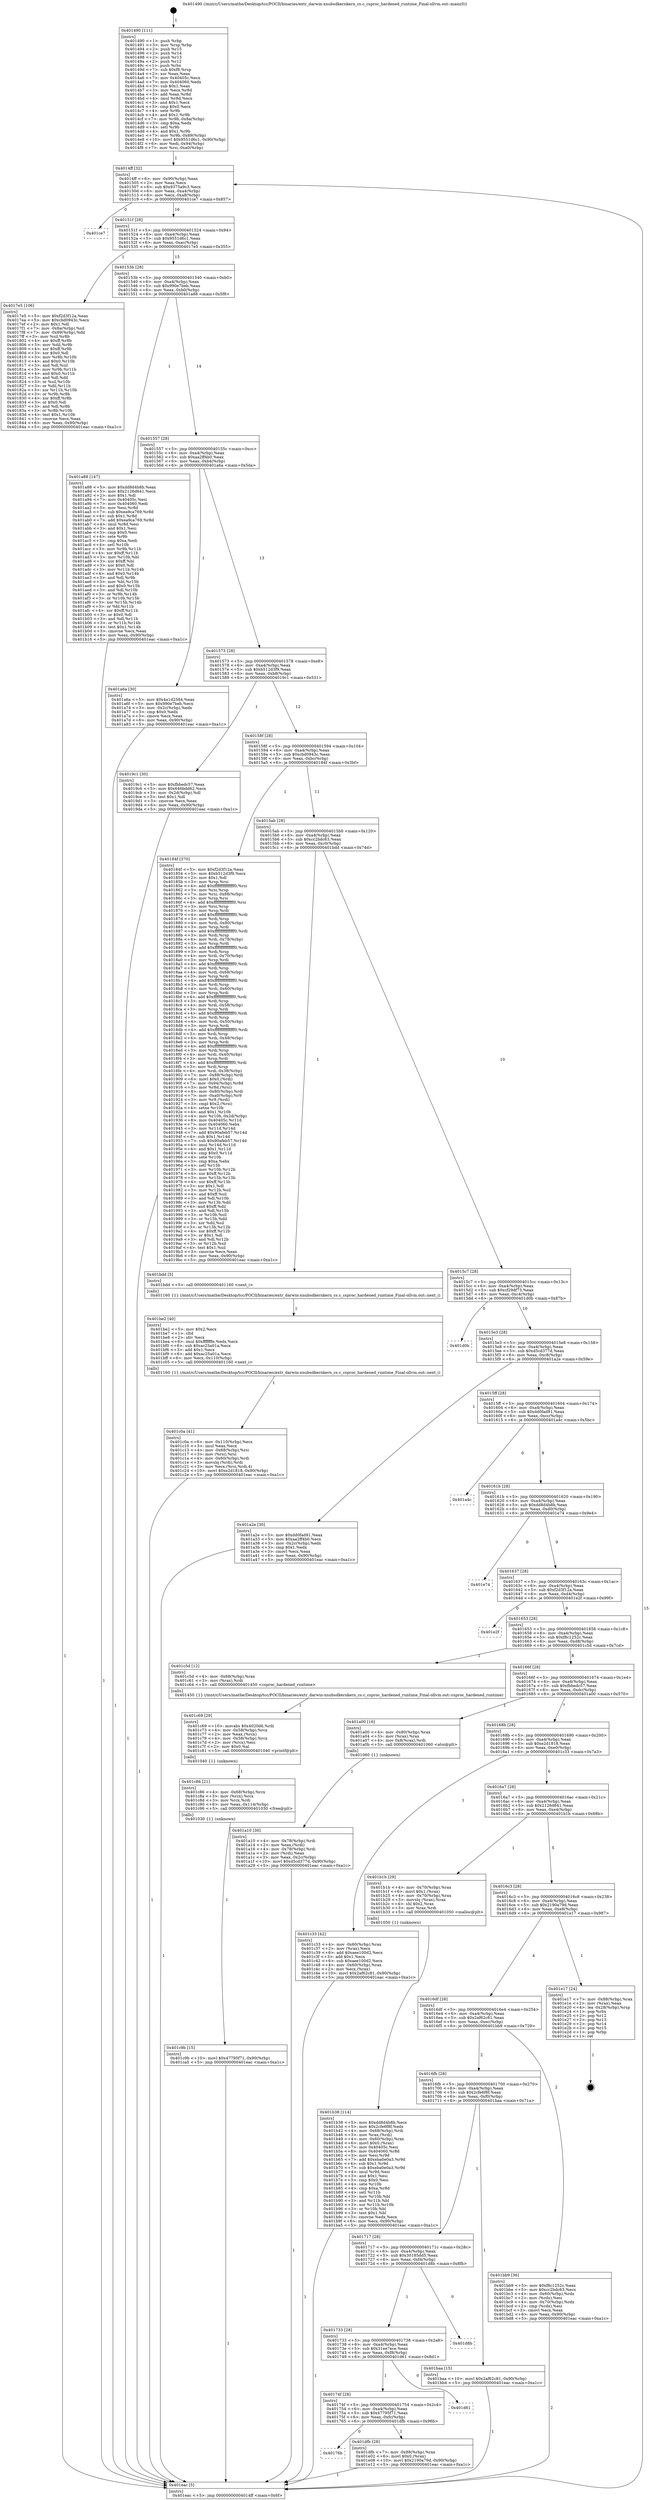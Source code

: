 digraph "0x401490" {
  label = "0x401490 (/mnt/c/Users/mathe/Desktop/tcc/POCII/binaries/extr_darwin-xnubsdkernkern_cs.c_csproc_hardened_runtime_Final-ollvm.out::main(0))"
  labelloc = "t"
  node[shape=record]

  Entry [label="",width=0.3,height=0.3,shape=circle,fillcolor=black,style=filled]
  "0x4014ff" [label="{
     0x4014ff [32]\l
     | [instrs]\l
     &nbsp;&nbsp;0x4014ff \<+6\>: mov -0x90(%rbp),%eax\l
     &nbsp;&nbsp;0x401505 \<+2\>: mov %eax,%ecx\l
     &nbsp;&nbsp;0x401507 \<+6\>: sub $0x9375a9c3,%ecx\l
     &nbsp;&nbsp;0x40150d \<+6\>: mov %eax,-0xa4(%rbp)\l
     &nbsp;&nbsp;0x401513 \<+6\>: mov %ecx,-0xa8(%rbp)\l
     &nbsp;&nbsp;0x401519 \<+6\>: je 0000000000401ce7 \<main+0x857\>\l
  }"]
  "0x401ce7" [label="{
     0x401ce7\l
  }", style=dashed]
  "0x40151f" [label="{
     0x40151f [28]\l
     | [instrs]\l
     &nbsp;&nbsp;0x40151f \<+5\>: jmp 0000000000401524 \<main+0x94\>\l
     &nbsp;&nbsp;0x401524 \<+6\>: mov -0xa4(%rbp),%eax\l
     &nbsp;&nbsp;0x40152a \<+5\>: sub $0x9551d6c1,%eax\l
     &nbsp;&nbsp;0x40152f \<+6\>: mov %eax,-0xac(%rbp)\l
     &nbsp;&nbsp;0x401535 \<+6\>: je 00000000004017e5 \<main+0x355\>\l
  }"]
  Exit [label="",width=0.3,height=0.3,shape=circle,fillcolor=black,style=filled,peripheries=2]
  "0x4017e5" [label="{
     0x4017e5 [106]\l
     | [instrs]\l
     &nbsp;&nbsp;0x4017e5 \<+5\>: mov $0xf2d3f12a,%eax\l
     &nbsp;&nbsp;0x4017ea \<+5\>: mov $0xcbd0943c,%ecx\l
     &nbsp;&nbsp;0x4017ef \<+2\>: mov $0x1,%dl\l
     &nbsp;&nbsp;0x4017f1 \<+7\>: mov -0x8a(%rbp),%sil\l
     &nbsp;&nbsp;0x4017f8 \<+7\>: mov -0x89(%rbp),%dil\l
     &nbsp;&nbsp;0x4017ff \<+3\>: mov %sil,%r8b\l
     &nbsp;&nbsp;0x401802 \<+4\>: xor $0xff,%r8b\l
     &nbsp;&nbsp;0x401806 \<+3\>: mov %dil,%r9b\l
     &nbsp;&nbsp;0x401809 \<+4\>: xor $0xff,%r9b\l
     &nbsp;&nbsp;0x40180d \<+3\>: xor $0x0,%dl\l
     &nbsp;&nbsp;0x401810 \<+3\>: mov %r8b,%r10b\l
     &nbsp;&nbsp;0x401813 \<+4\>: and $0x0,%r10b\l
     &nbsp;&nbsp;0x401817 \<+3\>: and %dl,%sil\l
     &nbsp;&nbsp;0x40181a \<+3\>: mov %r9b,%r11b\l
     &nbsp;&nbsp;0x40181d \<+4\>: and $0x0,%r11b\l
     &nbsp;&nbsp;0x401821 \<+3\>: and %dl,%dil\l
     &nbsp;&nbsp;0x401824 \<+3\>: or %sil,%r10b\l
     &nbsp;&nbsp;0x401827 \<+3\>: or %dil,%r11b\l
     &nbsp;&nbsp;0x40182a \<+3\>: xor %r11b,%r10b\l
     &nbsp;&nbsp;0x40182d \<+3\>: or %r9b,%r8b\l
     &nbsp;&nbsp;0x401830 \<+4\>: xor $0xff,%r8b\l
     &nbsp;&nbsp;0x401834 \<+3\>: or $0x0,%dl\l
     &nbsp;&nbsp;0x401837 \<+3\>: and %dl,%r8b\l
     &nbsp;&nbsp;0x40183a \<+3\>: or %r8b,%r10b\l
     &nbsp;&nbsp;0x40183d \<+4\>: test $0x1,%r10b\l
     &nbsp;&nbsp;0x401841 \<+3\>: cmovne %ecx,%eax\l
     &nbsp;&nbsp;0x401844 \<+6\>: mov %eax,-0x90(%rbp)\l
     &nbsp;&nbsp;0x40184a \<+5\>: jmp 0000000000401eac \<main+0xa1c\>\l
  }"]
  "0x40153b" [label="{
     0x40153b [28]\l
     | [instrs]\l
     &nbsp;&nbsp;0x40153b \<+5\>: jmp 0000000000401540 \<main+0xb0\>\l
     &nbsp;&nbsp;0x401540 \<+6\>: mov -0xa4(%rbp),%eax\l
     &nbsp;&nbsp;0x401546 \<+5\>: sub $0x990e7beb,%eax\l
     &nbsp;&nbsp;0x40154b \<+6\>: mov %eax,-0xb0(%rbp)\l
     &nbsp;&nbsp;0x401551 \<+6\>: je 0000000000401a88 \<main+0x5f8\>\l
  }"]
  "0x401eac" [label="{
     0x401eac [5]\l
     | [instrs]\l
     &nbsp;&nbsp;0x401eac \<+5\>: jmp 00000000004014ff \<main+0x6f\>\l
  }"]
  "0x401490" [label="{
     0x401490 [111]\l
     | [instrs]\l
     &nbsp;&nbsp;0x401490 \<+1\>: push %rbp\l
     &nbsp;&nbsp;0x401491 \<+3\>: mov %rsp,%rbp\l
     &nbsp;&nbsp;0x401494 \<+2\>: push %r15\l
     &nbsp;&nbsp;0x401496 \<+2\>: push %r14\l
     &nbsp;&nbsp;0x401498 \<+2\>: push %r13\l
     &nbsp;&nbsp;0x40149a \<+2\>: push %r12\l
     &nbsp;&nbsp;0x40149c \<+1\>: push %rbx\l
     &nbsp;&nbsp;0x40149d \<+7\>: sub $0xf8,%rsp\l
     &nbsp;&nbsp;0x4014a4 \<+2\>: xor %eax,%eax\l
     &nbsp;&nbsp;0x4014a6 \<+7\>: mov 0x40405c,%ecx\l
     &nbsp;&nbsp;0x4014ad \<+7\>: mov 0x404060,%edx\l
     &nbsp;&nbsp;0x4014b4 \<+3\>: sub $0x1,%eax\l
     &nbsp;&nbsp;0x4014b7 \<+3\>: mov %ecx,%r8d\l
     &nbsp;&nbsp;0x4014ba \<+3\>: add %eax,%r8d\l
     &nbsp;&nbsp;0x4014bd \<+4\>: imul %r8d,%ecx\l
     &nbsp;&nbsp;0x4014c1 \<+3\>: and $0x1,%ecx\l
     &nbsp;&nbsp;0x4014c4 \<+3\>: cmp $0x0,%ecx\l
     &nbsp;&nbsp;0x4014c7 \<+4\>: sete %r9b\l
     &nbsp;&nbsp;0x4014cb \<+4\>: and $0x1,%r9b\l
     &nbsp;&nbsp;0x4014cf \<+7\>: mov %r9b,-0x8a(%rbp)\l
     &nbsp;&nbsp;0x4014d6 \<+3\>: cmp $0xa,%edx\l
     &nbsp;&nbsp;0x4014d9 \<+4\>: setl %r9b\l
     &nbsp;&nbsp;0x4014dd \<+4\>: and $0x1,%r9b\l
     &nbsp;&nbsp;0x4014e1 \<+7\>: mov %r9b,-0x89(%rbp)\l
     &nbsp;&nbsp;0x4014e8 \<+10\>: movl $0x9551d6c1,-0x90(%rbp)\l
     &nbsp;&nbsp;0x4014f2 \<+6\>: mov %edi,-0x94(%rbp)\l
     &nbsp;&nbsp;0x4014f8 \<+7\>: mov %rsi,-0xa0(%rbp)\l
  }"]
  "0x40176b" [label="{
     0x40176b\l
  }", style=dashed]
  "0x401a88" [label="{
     0x401a88 [147]\l
     | [instrs]\l
     &nbsp;&nbsp;0x401a88 \<+5\>: mov $0xdd8d4b8b,%eax\l
     &nbsp;&nbsp;0x401a8d \<+5\>: mov $0x2126d641,%ecx\l
     &nbsp;&nbsp;0x401a92 \<+2\>: mov $0x1,%dl\l
     &nbsp;&nbsp;0x401a94 \<+7\>: mov 0x40405c,%esi\l
     &nbsp;&nbsp;0x401a9b \<+7\>: mov 0x404060,%edi\l
     &nbsp;&nbsp;0x401aa2 \<+3\>: mov %esi,%r8d\l
     &nbsp;&nbsp;0x401aa5 \<+7\>: sub $0xea9ca769,%r8d\l
     &nbsp;&nbsp;0x401aac \<+4\>: sub $0x1,%r8d\l
     &nbsp;&nbsp;0x401ab0 \<+7\>: add $0xea9ca769,%r8d\l
     &nbsp;&nbsp;0x401ab7 \<+4\>: imul %r8d,%esi\l
     &nbsp;&nbsp;0x401abb \<+3\>: and $0x1,%esi\l
     &nbsp;&nbsp;0x401abe \<+3\>: cmp $0x0,%esi\l
     &nbsp;&nbsp;0x401ac1 \<+4\>: sete %r9b\l
     &nbsp;&nbsp;0x401ac5 \<+3\>: cmp $0xa,%edi\l
     &nbsp;&nbsp;0x401ac8 \<+4\>: setl %r10b\l
     &nbsp;&nbsp;0x401acc \<+3\>: mov %r9b,%r11b\l
     &nbsp;&nbsp;0x401acf \<+4\>: xor $0xff,%r11b\l
     &nbsp;&nbsp;0x401ad3 \<+3\>: mov %r10b,%bl\l
     &nbsp;&nbsp;0x401ad6 \<+3\>: xor $0xff,%bl\l
     &nbsp;&nbsp;0x401ad9 \<+3\>: xor $0x0,%dl\l
     &nbsp;&nbsp;0x401adc \<+3\>: mov %r11b,%r14b\l
     &nbsp;&nbsp;0x401adf \<+4\>: and $0x0,%r14b\l
     &nbsp;&nbsp;0x401ae3 \<+3\>: and %dl,%r9b\l
     &nbsp;&nbsp;0x401ae6 \<+3\>: mov %bl,%r15b\l
     &nbsp;&nbsp;0x401ae9 \<+4\>: and $0x0,%r15b\l
     &nbsp;&nbsp;0x401aed \<+3\>: and %dl,%r10b\l
     &nbsp;&nbsp;0x401af0 \<+3\>: or %r9b,%r14b\l
     &nbsp;&nbsp;0x401af3 \<+3\>: or %r10b,%r15b\l
     &nbsp;&nbsp;0x401af6 \<+3\>: xor %r15b,%r14b\l
     &nbsp;&nbsp;0x401af9 \<+3\>: or %bl,%r11b\l
     &nbsp;&nbsp;0x401afc \<+4\>: xor $0xff,%r11b\l
     &nbsp;&nbsp;0x401b00 \<+3\>: or $0x0,%dl\l
     &nbsp;&nbsp;0x401b03 \<+3\>: and %dl,%r11b\l
     &nbsp;&nbsp;0x401b06 \<+3\>: or %r11b,%r14b\l
     &nbsp;&nbsp;0x401b09 \<+4\>: test $0x1,%r14b\l
     &nbsp;&nbsp;0x401b0d \<+3\>: cmovne %ecx,%eax\l
     &nbsp;&nbsp;0x401b10 \<+6\>: mov %eax,-0x90(%rbp)\l
     &nbsp;&nbsp;0x401b16 \<+5\>: jmp 0000000000401eac \<main+0xa1c\>\l
  }"]
  "0x401557" [label="{
     0x401557 [28]\l
     | [instrs]\l
     &nbsp;&nbsp;0x401557 \<+5\>: jmp 000000000040155c \<main+0xcc\>\l
     &nbsp;&nbsp;0x40155c \<+6\>: mov -0xa4(%rbp),%eax\l
     &nbsp;&nbsp;0x401562 \<+5\>: sub $0xaa2ff4b0,%eax\l
     &nbsp;&nbsp;0x401567 \<+6\>: mov %eax,-0xb4(%rbp)\l
     &nbsp;&nbsp;0x40156d \<+6\>: je 0000000000401a6a \<main+0x5da\>\l
  }"]
  "0x401dfb" [label="{
     0x401dfb [28]\l
     | [instrs]\l
     &nbsp;&nbsp;0x401dfb \<+7\>: mov -0x88(%rbp),%rax\l
     &nbsp;&nbsp;0x401e02 \<+6\>: movl $0x0,(%rax)\l
     &nbsp;&nbsp;0x401e08 \<+10\>: movl $0x2190a79d,-0x90(%rbp)\l
     &nbsp;&nbsp;0x401e12 \<+5\>: jmp 0000000000401eac \<main+0xa1c\>\l
  }"]
  "0x401a6a" [label="{
     0x401a6a [30]\l
     | [instrs]\l
     &nbsp;&nbsp;0x401a6a \<+5\>: mov $0x4a1d2584,%eax\l
     &nbsp;&nbsp;0x401a6f \<+5\>: mov $0x990e7beb,%ecx\l
     &nbsp;&nbsp;0x401a74 \<+3\>: mov -0x2c(%rbp),%edx\l
     &nbsp;&nbsp;0x401a77 \<+3\>: cmp $0x0,%edx\l
     &nbsp;&nbsp;0x401a7a \<+3\>: cmove %ecx,%eax\l
     &nbsp;&nbsp;0x401a7d \<+6\>: mov %eax,-0x90(%rbp)\l
     &nbsp;&nbsp;0x401a83 \<+5\>: jmp 0000000000401eac \<main+0xa1c\>\l
  }"]
  "0x401573" [label="{
     0x401573 [28]\l
     | [instrs]\l
     &nbsp;&nbsp;0x401573 \<+5\>: jmp 0000000000401578 \<main+0xe8\>\l
     &nbsp;&nbsp;0x401578 \<+6\>: mov -0xa4(%rbp),%eax\l
     &nbsp;&nbsp;0x40157e \<+5\>: sub $0xb512d3f9,%eax\l
     &nbsp;&nbsp;0x401583 \<+6\>: mov %eax,-0xb8(%rbp)\l
     &nbsp;&nbsp;0x401589 \<+6\>: je 00000000004019c1 \<main+0x531\>\l
  }"]
  "0x40174f" [label="{
     0x40174f [28]\l
     | [instrs]\l
     &nbsp;&nbsp;0x40174f \<+5\>: jmp 0000000000401754 \<main+0x2c4\>\l
     &nbsp;&nbsp;0x401754 \<+6\>: mov -0xa4(%rbp),%eax\l
     &nbsp;&nbsp;0x40175a \<+5\>: sub $0x47795f71,%eax\l
     &nbsp;&nbsp;0x40175f \<+6\>: mov %eax,-0xfc(%rbp)\l
     &nbsp;&nbsp;0x401765 \<+6\>: je 0000000000401dfb \<main+0x96b\>\l
  }"]
  "0x4019c1" [label="{
     0x4019c1 [30]\l
     | [instrs]\l
     &nbsp;&nbsp;0x4019c1 \<+5\>: mov $0xfbbedc57,%eax\l
     &nbsp;&nbsp;0x4019c6 \<+5\>: mov $0x646bdd62,%ecx\l
     &nbsp;&nbsp;0x4019cb \<+3\>: mov -0x2d(%rbp),%dl\l
     &nbsp;&nbsp;0x4019ce \<+3\>: test $0x1,%dl\l
     &nbsp;&nbsp;0x4019d1 \<+3\>: cmovne %ecx,%eax\l
     &nbsp;&nbsp;0x4019d4 \<+6\>: mov %eax,-0x90(%rbp)\l
     &nbsp;&nbsp;0x4019da \<+5\>: jmp 0000000000401eac \<main+0xa1c\>\l
  }"]
  "0x40158f" [label="{
     0x40158f [28]\l
     | [instrs]\l
     &nbsp;&nbsp;0x40158f \<+5\>: jmp 0000000000401594 \<main+0x104\>\l
     &nbsp;&nbsp;0x401594 \<+6\>: mov -0xa4(%rbp),%eax\l
     &nbsp;&nbsp;0x40159a \<+5\>: sub $0xcbd0943c,%eax\l
     &nbsp;&nbsp;0x40159f \<+6\>: mov %eax,-0xbc(%rbp)\l
     &nbsp;&nbsp;0x4015a5 \<+6\>: je 000000000040184f \<main+0x3bf\>\l
  }"]
  "0x401d61" [label="{
     0x401d61\l
  }", style=dashed]
  "0x40184f" [label="{
     0x40184f [370]\l
     | [instrs]\l
     &nbsp;&nbsp;0x40184f \<+5\>: mov $0xf2d3f12a,%eax\l
     &nbsp;&nbsp;0x401854 \<+5\>: mov $0xb512d3f9,%ecx\l
     &nbsp;&nbsp;0x401859 \<+2\>: mov $0x1,%dl\l
     &nbsp;&nbsp;0x40185b \<+3\>: mov %rsp,%rsi\l
     &nbsp;&nbsp;0x40185e \<+4\>: add $0xfffffffffffffff0,%rsi\l
     &nbsp;&nbsp;0x401862 \<+3\>: mov %rsi,%rsp\l
     &nbsp;&nbsp;0x401865 \<+7\>: mov %rsi,-0x88(%rbp)\l
     &nbsp;&nbsp;0x40186c \<+3\>: mov %rsp,%rsi\l
     &nbsp;&nbsp;0x40186f \<+4\>: add $0xfffffffffffffff0,%rsi\l
     &nbsp;&nbsp;0x401873 \<+3\>: mov %rsi,%rsp\l
     &nbsp;&nbsp;0x401876 \<+3\>: mov %rsp,%rdi\l
     &nbsp;&nbsp;0x401879 \<+4\>: add $0xfffffffffffffff0,%rdi\l
     &nbsp;&nbsp;0x40187d \<+3\>: mov %rdi,%rsp\l
     &nbsp;&nbsp;0x401880 \<+4\>: mov %rdi,-0x80(%rbp)\l
     &nbsp;&nbsp;0x401884 \<+3\>: mov %rsp,%rdi\l
     &nbsp;&nbsp;0x401887 \<+4\>: add $0xfffffffffffffff0,%rdi\l
     &nbsp;&nbsp;0x40188b \<+3\>: mov %rdi,%rsp\l
     &nbsp;&nbsp;0x40188e \<+4\>: mov %rdi,-0x78(%rbp)\l
     &nbsp;&nbsp;0x401892 \<+3\>: mov %rsp,%rdi\l
     &nbsp;&nbsp;0x401895 \<+4\>: add $0xfffffffffffffff0,%rdi\l
     &nbsp;&nbsp;0x401899 \<+3\>: mov %rdi,%rsp\l
     &nbsp;&nbsp;0x40189c \<+4\>: mov %rdi,-0x70(%rbp)\l
     &nbsp;&nbsp;0x4018a0 \<+3\>: mov %rsp,%rdi\l
     &nbsp;&nbsp;0x4018a3 \<+4\>: add $0xfffffffffffffff0,%rdi\l
     &nbsp;&nbsp;0x4018a7 \<+3\>: mov %rdi,%rsp\l
     &nbsp;&nbsp;0x4018aa \<+4\>: mov %rdi,-0x68(%rbp)\l
     &nbsp;&nbsp;0x4018ae \<+3\>: mov %rsp,%rdi\l
     &nbsp;&nbsp;0x4018b1 \<+4\>: add $0xfffffffffffffff0,%rdi\l
     &nbsp;&nbsp;0x4018b5 \<+3\>: mov %rdi,%rsp\l
     &nbsp;&nbsp;0x4018b8 \<+4\>: mov %rdi,-0x60(%rbp)\l
     &nbsp;&nbsp;0x4018bc \<+3\>: mov %rsp,%rdi\l
     &nbsp;&nbsp;0x4018bf \<+4\>: add $0xfffffffffffffff0,%rdi\l
     &nbsp;&nbsp;0x4018c3 \<+3\>: mov %rdi,%rsp\l
     &nbsp;&nbsp;0x4018c6 \<+4\>: mov %rdi,-0x58(%rbp)\l
     &nbsp;&nbsp;0x4018ca \<+3\>: mov %rsp,%rdi\l
     &nbsp;&nbsp;0x4018cd \<+4\>: add $0xfffffffffffffff0,%rdi\l
     &nbsp;&nbsp;0x4018d1 \<+3\>: mov %rdi,%rsp\l
     &nbsp;&nbsp;0x4018d4 \<+4\>: mov %rdi,-0x50(%rbp)\l
     &nbsp;&nbsp;0x4018d8 \<+3\>: mov %rsp,%rdi\l
     &nbsp;&nbsp;0x4018db \<+4\>: add $0xfffffffffffffff0,%rdi\l
     &nbsp;&nbsp;0x4018df \<+3\>: mov %rdi,%rsp\l
     &nbsp;&nbsp;0x4018e2 \<+4\>: mov %rdi,-0x48(%rbp)\l
     &nbsp;&nbsp;0x4018e6 \<+3\>: mov %rsp,%rdi\l
     &nbsp;&nbsp;0x4018e9 \<+4\>: add $0xfffffffffffffff0,%rdi\l
     &nbsp;&nbsp;0x4018ed \<+3\>: mov %rdi,%rsp\l
     &nbsp;&nbsp;0x4018f0 \<+4\>: mov %rdi,-0x40(%rbp)\l
     &nbsp;&nbsp;0x4018f4 \<+3\>: mov %rsp,%rdi\l
     &nbsp;&nbsp;0x4018f7 \<+4\>: add $0xfffffffffffffff0,%rdi\l
     &nbsp;&nbsp;0x4018fb \<+3\>: mov %rdi,%rsp\l
     &nbsp;&nbsp;0x4018fe \<+4\>: mov %rdi,-0x38(%rbp)\l
     &nbsp;&nbsp;0x401902 \<+7\>: mov -0x88(%rbp),%rdi\l
     &nbsp;&nbsp;0x401909 \<+6\>: movl $0x0,(%rdi)\l
     &nbsp;&nbsp;0x40190f \<+7\>: mov -0x94(%rbp),%r8d\l
     &nbsp;&nbsp;0x401916 \<+3\>: mov %r8d,(%rsi)\l
     &nbsp;&nbsp;0x401919 \<+4\>: mov -0x80(%rbp),%rdi\l
     &nbsp;&nbsp;0x40191d \<+7\>: mov -0xa0(%rbp),%r9\l
     &nbsp;&nbsp;0x401924 \<+3\>: mov %r9,(%rdi)\l
     &nbsp;&nbsp;0x401927 \<+3\>: cmpl $0x2,(%rsi)\l
     &nbsp;&nbsp;0x40192a \<+4\>: setne %r10b\l
     &nbsp;&nbsp;0x40192e \<+4\>: and $0x1,%r10b\l
     &nbsp;&nbsp;0x401932 \<+4\>: mov %r10b,-0x2d(%rbp)\l
     &nbsp;&nbsp;0x401936 \<+8\>: mov 0x40405c,%r11d\l
     &nbsp;&nbsp;0x40193e \<+7\>: mov 0x404060,%ebx\l
     &nbsp;&nbsp;0x401945 \<+3\>: mov %r11d,%r14d\l
     &nbsp;&nbsp;0x401948 \<+7\>: add $0x90afeb57,%r14d\l
     &nbsp;&nbsp;0x40194f \<+4\>: sub $0x1,%r14d\l
     &nbsp;&nbsp;0x401953 \<+7\>: sub $0x90afeb57,%r14d\l
     &nbsp;&nbsp;0x40195a \<+4\>: imul %r14d,%r11d\l
     &nbsp;&nbsp;0x40195e \<+4\>: and $0x1,%r11d\l
     &nbsp;&nbsp;0x401962 \<+4\>: cmp $0x0,%r11d\l
     &nbsp;&nbsp;0x401966 \<+4\>: sete %r10b\l
     &nbsp;&nbsp;0x40196a \<+3\>: cmp $0xa,%ebx\l
     &nbsp;&nbsp;0x40196d \<+4\>: setl %r15b\l
     &nbsp;&nbsp;0x401971 \<+3\>: mov %r10b,%r12b\l
     &nbsp;&nbsp;0x401974 \<+4\>: xor $0xff,%r12b\l
     &nbsp;&nbsp;0x401978 \<+3\>: mov %r15b,%r13b\l
     &nbsp;&nbsp;0x40197b \<+4\>: xor $0xff,%r13b\l
     &nbsp;&nbsp;0x40197f \<+3\>: xor $0x1,%dl\l
     &nbsp;&nbsp;0x401982 \<+3\>: mov %r12b,%sil\l
     &nbsp;&nbsp;0x401985 \<+4\>: and $0xff,%sil\l
     &nbsp;&nbsp;0x401989 \<+3\>: and %dl,%r10b\l
     &nbsp;&nbsp;0x40198c \<+3\>: mov %r13b,%dil\l
     &nbsp;&nbsp;0x40198f \<+4\>: and $0xff,%dil\l
     &nbsp;&nbsp;0x401993 \<+3\>: and %dl,%r15b\l
     &nbsp;&nbsp;0x401996 \<+3\>: or %r10b,%sil\l
     &nbsp;&nbsp;0x401999 \<+3\>: or %r15b,%dil\l
     &nbsp;&nbsp;0x40199c \<+3\>: xor %dil,%sil\l
     &nbsp;&nbsp;0x40199f \<+3\>: or %r13b,%r12b\l
     &nbsp;&nbsp;0x4019a2 \<+4\>: xor $0xff,%r12b\l
     &nbsp;&nbsp;0x4019a6 \<+3\>: or $0x1,%dl\l
     &nbsp;&nbsp;0x4019a9 \<+3\>: and %dl,%r12b\l
     &nbsp;&nbsp;0x4019ac \<+3\>: or %r12b,%sil\l
     &nbsp;&nbsp;0x4019af \<+4\>: test $0x1,%sil\l
     &nbsp;&nbsp;0x4019b3 \<+3\>: cmovne %ecx,%eax\l
     &nbsp;&nbsp;0x4019b6 \<+6\>: mov %eax,-0x90(%rbp)\l
     &nbsp;&nbsp;0x4019bc \<+5\>: jmp 0000000000401eac \<main+0xa1c\>\l
  }"]
  "0x4015ab" [label="{
     0x4015ab [28]\l
     | [instrs]\l
     &nbsp;&nbsp;0x4015ab \<+5\>: jmp 00000000004015b0 \<main+0x120\>\l
     &nbsp;&nbsp;0x4015b0 \<+6\>: mov -0xa4(%rbp),%eax\l
     &nbsp;&nbsp;0x4015b6 \<+5\>: sub $0xcc2bdc63,%eax\l
     &nbsp;&nbsp;0x4015bb \<+6\>: mov %eax,-0xc0(%rbp)\l
     &nbsp;&nbsp;0x4015c1 \<+6\>: je 0000000000401bdd \<main+0x74d\>\l
  }"]
  "0x401733" [label="{
     0x401733 [28]\l
     | [instrs]\l
     &nbsp;&nbsp;0x401733 \<+5\>: jmp 0000000000401738 \<main+0x2a8\>\l
     &nbsp;&nbsp;0x401738 \<+6\>: mov -0xa4(%rbp),%eax\l
     &nbsp;&nbsp;0x40173e \<+5\>: sub $0x31ee7ece,%eax\l
     &nbsp;&nbsp;0x401743 \<+6\>: mov %eax,-0xf8(%rbp)\l
     &nbsp;&nbsp;0x401749 \<+6\>: je 0000000000401d61 \<main+0x8d1\>\l
  }"]
  "0x401d8b" [label="{
     0x401d8b\l
  }", style=dashed]
  "0x401bdd" [label="{
     0x401bdd [5]\l
     | [instrs]\l
     &nbsp;&nbsp;0x401bdd \<+5\>: call 0000000000401160 \<next_i\>\l
     | [calls]\l
     &nbsp;&nbsp;0x401160 \{1\} (/mnt/c/Users/mathe/Desktop/tcc/POCII/binaries/extr_darwin-xnubsdkernkern_cs.c_csproc_hardened_runtime_Final-ollvm.out::next_i)\l
  }"]
  "0x4015c7" [label="{
     0x4015c7 [28]\l
     | [instrs]\l
     &nbsp;&nbsp;0x4015c7 \<+5\>: jmp 00000000004015cc \<main+0x13c\>\l
     &nbsp;&nbsp;0x4015cc \<+6\>: mov -0xa4(%rbp),%eax\l
     &nbsp;&nbsp;0x4015d2 \<+5\>: sub $0xcf29df73,%eax\l
     &nbsp;&nbsp;0x4015d7 \<+6\>: mov %eax,-0xc4(%rbp)\l
     &nbsp;&nbsp;0x4015dd \<+6\>: je 0000000000401d0b \<main+0x87b\>\l
  }"]
  "0x401c9b" [label="{
     0x401c9b [15]\l
     | [instrs]\l
     &nbsp;&nbsp;0x401c9b \<+10\>: movl $0x47795f71,-0x90(%rbp)\l
     &nbsp;&nbsp;0x401ca5 \<+5\>: jmp 0000000000401eac \<main+0xa1c\>\l
  }"]
  "0x401d0b" [label="{
     0x401d0b\l
  }", style=dashed]
  "0x4015e3" [label="{
     0x4015e3 [28]\l
     | [instrs]\l
     &nbsp;&nbsp;0x4015e3 \<+5\>: jmp 00000000004015e8 \<main+0x158\>\l
     &nbsp;&nbsp;0x4015e8 \<+6\>: mov -0xa4(%rbp),%eax\l
     &nbsp;&nbsp;0x4015ee \<+5\>: sub $0xd5cd377d,%eax\l
     &nbsp;&nbsp;0x4015f3 \<+6\>: mov %eax,-0xc8(%rbp)\l
     &nbsp;&nbsp;0x4015f9 \<+6\>: je 0000000000401a2e \<main+0x59e\>\l
  }"]
  "0x401c86" [label="{
     0x401c86 [21]\l
     | [instrs]\l
     &nbsp;&nbsp;0x401c86 \<+4\>: mov -0x68(%rbp),%rcx\l
     &nbsp;&nbsp;0x401c8a \<+3\>: mov (%rcx),%rcx\l
     &nbsp;&nbsp;0x401c8d \<+3\>: mov %rcx,%rdi\l
     &nbsp;&nbsp;0x401c90 \<+6\>: mov %eax,-0x114(%rbp)\l
     &nbsp;&nbsp;0x401c96 \<+5\>: call 0000000000401030 \<free@plt\>\l
     | [calls]\l
     &nbsp;&nbsp;0x401030 \{1\} (unknown)\l
  }"]
  "0x401a2e" [label="{
     0x401a2e [30]\l
     | [instrs]\l
     &nbsp;&nbsp;0x401a2e \<+5\>: mov $0xdd0fad91,%eax\l
     &nbsp;&nbsp;0x401a33 \<+5\>: mov $0xaa2ff4b0,%ecx\l
     &nbsp;&nbsp;0x401a38 \<+3\>: mov -0x2c(%rbp),%edx\l
     &nbsp;&nbsp;0x401a3b \<+3\>: cmp $0x1,%edx\l
     &nbsp;&nbsp;0x401a3e \<+3\>: cmovl %ecx,%eax\l
     &nbsp;&nbsp;0x401a41 \<+6\>: mov %eax,-0x90(%rbp)\l
     &nbsp;&nbsp;0x401a47 \<+5\>: jmp 0000000000401eac \<main+0xa1c\>\l
  }"]
  "0x4015ff" [label="{
     0x4015ff [28]\l
     | [instrs]\l
     &nbsp;&nbsp;0x4015ff \<+5\>: jmp 0000000000401604 \<main+0x174\>\l
     &nbsp;&nbsp;0x401604 \<+6\>: mov -0xa4(%rbp),%eax\l
     &nbsp;&nbsp;0x40160a \<+5\>: sub $0xdd0fad91,%eax\l
     &nbsp;&nbsp;0x40160f \<+6\>: mov %eax,-0xcc(%rbp)\l
     &nbsp;&nbsp;0x401615 \<+6\>: je 0000000000401a4c \<main+0x5bc\>\l
  }"]
  "0x401c69" [label="{
     0x401c69 [29]\l
     | [instrs]\l
     &nbsp;&nbsp;0x401c69 \<+10\>: movabs $0x4020d6,%rdi\l
     &nbsp;&nbsp;0x401c73 \<+4\>: mov -0x58(%rbp),%rcx\l
     &nbsp;&nbsp;0x401c77 \<+2\>: mov %eax,(%rcx)\l
     &nbsp;&nbsp;0x401c79 \<+4\>: mov -0x58(%rbp),%rcx\l
     &nbsp;&nbsp;0x401c7d \<+2\>: mov (%rcx),%esi\l
     &nbsp;&nbsp;0x401c7f \<+2\>: mov $0x0,%al\l
     &nbsp;&nbsp;0x401c81 \<+5\>: call 0000000000401040 \<printf@plt\>\l
     | [calls]\l
     &nbsp;&nbsp;0x401040 \{1\} (unknown)\l
  }"]
  "0x401a4c" [label="{
     0x401a4c\l
  }", style=dashed]
  "0x40161b" [label="{
     0x40161b [28]\l
     | [instrs]\l
     &nbsp;&nbsp;0x40161b \<+5\>: jmp 0000000000401620 \<main+0x190\>\l
     &nbsp;&nbsp;0x401620 \<+6\>: mov -0xa4(%rbp),%eax\l
     &nbsp;&nbsp;0x401626 \<+5\>: sub $0xdd8d4b8b,%eax\l
     &nbsp;&nbsp;0x40162b \<+6\>: mov %eax,-0xd0(%rbp)\l
     &nbsp;&nbsp;0x401631 \<+6\>: je 0000000000401e74 \<main+0x9e4\>\l
  }"]
  "0x401c0a" [label="{
     0x401c0a [41]\l
     | [instrs]\l
     &nbsp;&nbsp;0x401c0a \<+6\>: mov -0x110(%rbp),%ecx\l
     &nbsp;&nbsp;0x401c10 \<+3\>: imul %eax,%ecx\l
     &nbsp;&nbsp;0x401c13 \<+4\>: mov -0x68(%rbp),%rsi\l
     &nbsp;&nbsp;0x401c17 \<+3\>: mov (%rsi),%rsi\l
     &nbsp;&nbsp;0x401c1a \<+4\>: mov -0x60(%rbp),%rdi\l
     &nbsp;&nbsp;0x401c1e \<+3\>: movslq (%rdi),%rdi\l
     &nbsp;&nbsp;0x401c21 \<+3\>: mov %ecx,(%rsi,%rdi,4)\l
     &nbsp;&nbsp;0x401c24 \<+10\>: movl $0xe2d1818,-0x90(%rbp)\l
     &nbsp;&nbsp;0x401c2e \<+5\>: jmp 0000000000401eac \<main+0xa1c\>\l
  }"]
  "0x401e74" [label="{
     0x401e74\l
  }", style=dashed]
  "0x401637" [label="{
     0x401637 [28]\l
     | [instrs]\l
     &nbsp;&nbsp;0x401637 \<+5\>: jmp 000000000040163c \<main+0x1ac\>\l
     &nbsp;&nbsp;0x40163c \<+6\>: mov -0xa4(%rbp),%eax\l
     &nbsp;&nbsp;0x401642 \<+5\>: sub $0xf2d3f12a,%eax\l
     &nbsp;&nbsp;0x401647 \<+6\>: mov %eax,-0xd4(%rbp)\l
     &nbsp;&nbsp;0x40164d \<+6\>: je 0000000000401e2f \<main+0x99f\>\l
  }"]
  "0x401be2" [label="{
     0x401be2 [40]\l
     | [instrs]\l
     &nbsp;&nbsp;0x401be2 \<+5\>: mov $0x2,%ecx\l
     &nbsp;&nbsp;0x401be7 \<+1\>: cltd\l
     &nbsp;&nbsp;0x401be8 \<+2\>: idiv %ecx\l
     &nbsp;&nbsp;0x401bea \<+6\>: imul $0xfffffffe,%edx,%ecx\l
     &nbsp;&nbsp;0x401bf0 \<+6\>: sub $0xac25a01a,%ecx\l
     &nbsp;&nbsp;0x401bf6 \<+3\>: add $0x1,%ecx\l
     &nbsp;&nbsp;0x401bf9 \<+6\>: add $0xac25a01a,%ecx\l
     &nbsp;&nbsp;0x401bff \<+6\>: mov %ecx,-0x110(%rbp)\l
     &nbsp;&nbsp;0x401c05 \<+5\>: call 0000000000401160 \<next_i\>\l
     | [calls]\l
     &nbsp;&nbsp;0x401160 \{1\} (/mnt/c/Users/mathe/Desktop/tcc/POCII/binaries/extr_darwin-xnubsdkernkern_cs.c_csproc_hardened_runtime_Final-ollvm.out::next_i)\l
  }"]
  "0x401e2f" [label="{
     0x401e2f\l
  }", style=dashed]
  "0x401653" [label="{
     0x401653 [28]\l
     | [instrs]\l
     &nbsp;&nbsp;0x401653 \<+5\>: jmp 0000000000401658 \<main+0x1c8\>\l
     &nbsp;&nbsp;0x401658 \<+6\>: mov -0xa4(%rbp),%eax\l
     &nbsp;&nbsp;0x40165e \<+5\>: sub $0xf8c1252c,%eax\l
     &nbsp;&nbsp;0x401663 \<+6\>: mov %eax,-0xd8(%rbp)\l
     &nbsp;&nbsp;0x401669 \<+6\>: je 0000000000401c5d \<main+0x7cd\>\l
  }"]
  "0x401717" [label="{
     0x401717 [28]\l
     | [instrs]\l
     &nbsp;&nbsp;0x401717 \<+5\>: jmp 000000000040171c \<main+0x28c\>\l
     &nbsp;&nbsp;0x40171c \<+6\>: mov -0xa4(%rbp),%eax\l
     &nbsp;&nbsp;0x401722 \<+5\>: sub $0x30185dd5,%eax\l
     &nbsp;&nbsp;0x401727 \<+6\>: mov %eax,-0xf4(%rbp)\l
     &nbsp;&nbsp;0x40172d \<+6\>: je 0000000000401d8b \<main+0x8fb\>\l
  }"]
  "0x401c5d" [label="{
     0x401c5d [12]\l
     | [instrs]\l
     &nbsp;&nbsp;0x401c5d \<+4\>: mov -0x68(%rbp),%rax\l
     &nbsp;&nbsp;0x401c61 \<+3\>: mov (%rax),%rdi\l
     &nbsp;&nbsp;0x401c64 \<+5\>: call 0000000000401450 \<csproc_hardened_runtime\>\l
     | [calls]\l
     &nbsp;&nbsp;0x401450 \{1\} (/mnt/c/Users/mathe/Desktop/tcc/POCII/binaries/extr_darwin-xnubsdkernkern_cs.c_csproc_hardened_runtime_Final-ollvm.out::csproc_hardened_runtime)\l
  }"]
  "0x40166f" [label="{
     0x40166f [28]\l
     | [instrs]\l
     &nbsp;&nbsp;0x40166f \<+5\>: jmp 0000000000401674 \<main+0x1e4\>\l
     &nbsp;&nbsp;0x401674 \<+6\>: mov -0xa4(%rbp),%eax\l
     &nbsp;&nbsp;0x40167a \<+5\>: sub $0xfbbedc57,%eax\l
     &nbsp;&nbsp;0x40167f \<+6\>: mov %eax,-0xdc(%rbp)\l
     &nbsp;&nbsp;0x401685 \<+6\>: je 0000000000401a00 \<main+0x570\>\l
  }"]
  "0x401baa" [label="{
     0x401baa [15]\l
     | [instrs]\l
     &nbsp;&nbsp;0x401baa \<+10\>: movl $0x2af62c81,-0x90(%rbp)\l
     &nbsp;&nbsp;0x401bb4 \<+5\>: jmp 0000000000401eac \<main+0xa1c\>\l
  }"]
  "0x401a00" [label="{
     0x401a00 [16]\l
     | [instrs]\l
     &nbsp;&nbsp;0x401a00 \<+4\>: mov -0x80(%rbp),%rax\l
     &nbsp;&nbsp;0x401a04 \<+3\>: mov (%rax),%rax\l
     &nbsp;&nbsp;0x401a07 \<+4\>: mov 0x8(%rax),%rdi\l
     &nbsp;&nbsp;0x401a0b \<+5\>: call 0000000000401060 \<atoi@plt\>\l
     | [calls]\l
     &nbsp;&nbsp;0x401060 \{1\} (unknown)\l
  }"]
  "0x40168b" [label="{
     0x40168b [28]\l
     | [instrs]\l
     &nbsp;&nbsp;0x40168b \<+5\>: jmp 0000000000401690 \<main+0x200\>\l
     &nbsp;&nbsp;0x401690 \<+6\>: mov -0xa4(%rbp),%eax\l
     &nbsp;&nbsp;0x401696 \<+5\>: sub $0xe2d1818,%eax\l
     &nbsp;&nbsp;0x40169b \<+6\>: mov %eax,-0xe0(%rbp)\l
     &nbsp;&nbsp;0x4016a1 \<+6\>: je 0000000000401c33 \<main+0x7a3\>\l
  }"]
  "0x401a10" [label="{
     0x401a10 [30]\l
     | [instrs]\l
     &nbsp;&nbsp;0x401a10 \<+4\>: mov -0x78(%rbp),%rdi\l
     &nbsp;&nbsp;0x401a14 \<+2\>: mov %eax,(%rdi)\l
     &nbsp;&nbsp;0x401a16 \<+4\>: mov -0x78(%rbp),%rdi\l
     &nbsp;&nbsp;0x401a1a \<+2\>: mov (%rdi),%eax\l
     &nbsp;&nbsp;0x401a1c \<+3\>: mov %eax,-0x2c(%rbp)\l
     &nbsp;&nbsp;0x401a1f \<+10\>: movl $0xd5cd377d,-0x90(%rbp)\l
     &nbsp;&nbsp;0x401a29 \<+5\>: jmp 0000000000401eac \<main+0xa1c\>\l
  }"]
  "0x4016fb" [label="{
     0x4016fb [28]\l
     | [instrs]\l
     &nbsp;&nbsp;0x4016fb \<+5\>: jmp 0000000000401700 \<main+0x270\>\l
     &nbsp;&nbsp;0x401700 \<+6\>: mov -0xa4(%rbp),%eax\l
     &nbsp;&nbsp;0x401706 \<+5\>: sub $0x2cfe6f8f,%eax\l
     &nbsp;&nbsp;0x40170b \<+6\>: mov %eax,-0xf0(%rbp)\l
     &nbsp;&nbsp;0x401711 \<+6\>: je 0000000000401baa \<main+0x71a\>\l
  }"]
  "0x401c33" [label="{
     0x401c33 [42]\l
     | [instrs]\l
     &nbsp;&nbsp;0x401c33 \<+4\>: mov -0x60(%rbp),%rax\l
     &nbsp;&nbsp;0x401c37 \<+2\>: mov (%rax),%ecx\l
     &nbsp;&nbsp;0x401c39 \<+6\>: add $0xaee100d2,%ecx\l
     &nbsp;&nbsp;0x401c3f \<+3\>: add $0x1,%ecx\l
     &nbsp;&nbsp;0x401c42 \<+6\>: sub $0xaee100d2,%ecx\l
     &nbsp;&nbsp;0x401c48 \<+4\>: mov -0x60(%rbp),%rax\l
     &nbsp;&nbsp;0x401c4c \<+2\>: mov %ecx,(%rax)\l
     &nbsp;&nbsp;0x401c4e \<+10\>: movl $0x2af62c81,-0x90(%rbp)\l
     &nbsp;&nbsp;0x401c58 \<+5\>: jmp 0000000000401eac \<main+0xa1c\>\l
  }"]
  "0x4016a7" [label="{
     0x4016a7 [28]\l
     | [instrs]\l
     &nbsp;&nbsp;0x4016a7 \<+5\>: jmp 00000000004016ac \<main+0x21c\>\l
     &nbsp;&nbsp;0x4016ac \<+6\>: mov -0xa4(%rbp),%eax\l
     &nbsp;&nbsp;0x4016b2 \<+5\>: sub $0x2126d641,%eax\l
     &nbsp;&nbsp;0x4016b7 \<+6\>: mov %eax,-0xe4(%rbp)\l
     &nbsp;&nbsp;0x4016bd \<+6\>: je 0000000000401b1b \<main+0x68b\>\l
  }"]
  "0x401bb9" [label="{
     0x401bb9 [36]\l
     | [instrs]\l
     &nbsp;&nbsp;0x401bb9 \<+5\>: mov $0xf8c1252c,%eax\l
     &nbsp;&nbsp;0x401bbe \<+5\>: mov $0xcc2bdc63,%ecx\l
     &nbsp;&nbsp;0x401bc3 \<+4\>: mov -0x60(%rbp),%rdx\l
     &nbsp;&nbsp;0x401bc7 \<+2\>: mov (%rdx),%esi\l
     &nbsp;&nbsp;0x401bc9 \<+4\>: mov -0x70(%rbp),%rdx\l
     &nbsp;&nbsp;0x401bcd \<+2\>: cmp (%rdx),%esi\l
     &nbsp;&nbsp;0x401bcf \<+3\>: cmovl %ecx,%eax\l
     &nbsp;&nbsp;0x401bd2 \<+6\>: mov %eax,-0x90(%rbp)\l
     &nbsp;&nbsp;0x401bd8 \<+5\>: jmp 0000000000401eac \<main+0xa1c\>\l
  }"]
  "0x401b1b" [label="{
     0x401b1b [29]\l
     | [instrs]\l
     &nbsp;&nbsp;0x401b1b \<+4\>: mov -0x70(%rbp),%rax\l
     &nbsp;&nbsp;0x401b1f \<+6\>: movl $0x1,(%rax)\l
     &nbsp;&nbsp;0x401b25 \<+4\>: mov -0x70(%rbp),%rax\l
     &nbsp;&nbsp;0x401b29 \<+3\>: movslq (%rax),%rax\l
     &nbsp;&nbsp;0x401b2c \<+4\>: shl $0x2,%rax\l
     &nbsp;&nbsp;0x401b30 \<+3\>: mov %rax,%rdi\l
     &nbsp;&nbsp;0x401b33 \<+5\>: call 0000000000401050 \<malloc@plt\>\l
     | [calls]\l
     &nbsp;&nbsp;0x401050 \{1\} (unknown)\l
  }"]
  "0x4016c3" [label="{
     0x4016c3 [28]\l
     | [instrs]\l
     &nbsp;&nbsp;0x4016c3 \<+5\>: jmp 00000000004016c8 \<main+0x238\>\l
     &nbsp;&nbsp;0x4016c8 \<+6\>: mov -0xa4(%rbp),%eax\l
     &nbsp;&nbsp;0x4016ce \<+5\>: sub $0x2190a79d,%eax\l
     &nbsp;&nbsp;0x4016d3 \<+6\>: mov %eax,-0xe8(%rbp)\l
     &nbsp;&nbsp;0x4016d9 \<+6\>: je 0000000000401e17 \<main+0x987\>\l
  }"]
  "0x401b38" [label="{
     0x401b38 [114]\l
     | [instrs]\l
     &nbsp;&nbsp;0x401b38 \<+5\>: mov $0xdd8d4b8b,%ecx\l
     &nbsp;&nbsp;0x401b3d \<+5\>: mov $0x2cfe6f8f,%edx\l
     &nbsp;&nbsp;0x401b42 \<+4\>: mov -0x68(%rbp),%rdi\l
     &nbsp;&nbsp;0x401b46 \<+3\>: mov %rax,(%rdi)\l
     &nbsp;&nbsp;0x401b49 \<+4\>: mov -0x60(%rbp),%rax\l
     &nbsp;&nbsp;0x401b4d \<+6\>: movl $0x0,(%rax)\l
     &nbsp;&nbsp;0x401b53 \<+7\>: mov 0x40405c,%esi\l
     &nbsp;&nbsp;0x401b5a \<+8\>: mov 0x404060,%r8d\l
     &nbsp;&nbsp;0x401b62 \<+3\>: mov %esi,%r9d\l
     &nbsp;&nbsp;0x401b65 \<+7\>: add $0xeba0e0a3,%r9d\l
     &nbsp;&nbsp;0x401b6c \<+4\>: sub $0x1,%r9d\l
     &nbsp;&nbsp;0x401b70 \<+7\>: sub $0xeba0e0a3,%r9d\l
     &nbsp;&nbsp;0x401b77 \<+4\>: imul %r9d,%esi\l
     &nbsp;&nbsp;0x401b7b \<+3\>: and $0x1,%esi\l
     &nbsp;&nbsp;0x401b7e \<+3\>: cmp $0x0,%esi\l
     &nbsp;&nbsp;0x401b81 \<+4\>: sete %r10b\l
     &nbsp;&nbsp;0x401b85 \<+4\>: cmp $0xa,%r8d\l
     &nbsp;&nbsp;0x401b89 \<+4\>: setl %r11b\l
     &nbsp;&nbsp;0x401b8d \<+3\>: mov %r10b,%bl\l
     &nbsp;&nbsp;0x401b90 \<+3\>: and %r11b,%bl\l
     &nbsp;&nbsp;0x401b93 \<+3\>: xor %r11b,%r10b\l
     &nbsp;&nbsp;0x401b96 \<+3\>: or %r10b,%bl\l
     &nbsp;&nbsp;0x401b99 \<+3\>: test $0x1,%bl\l
     &nbsp;&nbsp;0x401b9c \<+3\>: cmovne %edx,%ecx\l
     &nbsp;&nbsp;0x401b9f \<+6\>: mov %ecx,-0x90(%rbp)\l
     &nbsp;&nbsp;0x401ba5 \<+5\>: jmp 0000000000401eac \<main+0xa1c\>\l
  }"]
  "0x4016df" [label="{
     0x4016df [28]\l
     | [instrs]\l
     &nbsp;&nbsp;0x4016df \<+5\>: jmp 00000000004016e4 \<main+0x254\>\l
     &nbsp;&nbsp;0x4016e4 \<+6\>: mov -0xa4(%rbp),%eax\l
     &nbsp;&nbsp;0x4016ea \<+5\>: sub $0x2af62c81,%eax\l
     &nbsp;&nbsp;0x4016ef \<+6\>: mov %eax,-0xec(%rbp)\l
     &nbsp;&nbsp;0x4016f5 \<+6\>: je 0000000000401bb9 \<main+0x729\>\l
  }"]
  "0x401e17" [label="{
     0x401e17 [24]\l
     | [instrs]\l
     &nbsp;&nbsp;0x401e17 \<+7\>: mov -0x88(%rbp),%rax\l
     &nbsp;&nbsp;0x401e1e \<+2\>: mov (%rax),%eax\l
     &nbsp;&nbsp;0x401e20 \<+4\>: lea -0x28(%rbp),%rsp\l
     &nbsp;&nbsp;0x401e24 \<+1\>: pop %rbx\l
     &nbsp;&nbsp;0x401e25 \<+2\>: pop %r12\l
     &nbsp;&nbsp;0x401e27 \<+2\>: pop %r13\l
     &nbsp;&nbsp;0x401e29 \<+2\>: pop %r14\l
     &nbsp;&nbsp;0x401e2b \<+2\>: pop %r15\l
     &nbsp;&nbsp;0x401e2d \<+1\>: pop %rbp\l
     &nbsp;&nbsp;0x401e2e \<+1\>: ret\l
  }"]
  Entry -> "0x401490" [label=" 1"]
  "0x4014ff" -> "0x401ce7" [label=" 0"]
  "0x4014ff" -> "0x40151f" [label=" 16"]
  "0x401e17" -> Exit [label=" 1"]
  "0x40151f" -> "0x4017e5" [label=" 1"]
  "0x40151f" -> "0x40153b" [label=" 15"]
  "0x4017e5" -> "0x401eac" [label=" 1"]
  "0x401490" -> "0x4014ff" [label=" 1"]
  "0x401eac" -> "0x4014ff" [label=" 15"]
  "0x401dfb" -> "0x401eac" [label=" 1"]
  "0x40153b" -> "0x401a88" [label=" 1"]
  "0x40153b" -> "0x401557" [label=" 14"]
  "0x40174f" -> "0x40176b" [label=" 0"]
  "0x401557" -> "0x401a6a" [label=" 1"]
  "0x401557" -> "0x401573" [label=" 13"]
  "0x40174f" -> "0x401dfb" [label=" 1"]
  "0x401573" -> "0x4019c1" [label=" 1"]
  "0x401573" -> "0x40158f" [label=" 12"]
  "0x401733" -> "0x40174f" [label=" 1"]
  "0x40158f" -> "0x40184f" [label=" 1"]
  "0x40158f" -> "0x4015ab" [label=" 11"]
  "0x401733" -> "0x401d61" [label=" 0"]
  "0x40184f" -> "0x401eac" [label=" 1"]
  "0x4019c1" -> "0x401eac" [label=" 1"]
  "0x401717" -> "0x401733" [label=" 1"]
  "0x4015ab" -> "0x401bdd" [label=" 1"]
  "0x4015ab" -> "0x4015c7" [label=" 10"]
  "0x401717" -> "0x401d8b" [label=" 0"]
  "0x4015c7" -> "0x401d0b" [label=" 0"]
  "0x4015c7" -> "0x4015e3" [label=" 10"]
  "0x401c9b" -> "0x401eac" [label=" 1"]
  "0x4015e3" -> "0x401a2e" [label=" 1"]
  "0x4015e3" -> "0x4015ff" [label=" 9"]
  "0x401c86" -> "0x401c9b" [label=" 1"]
  "0x4015ff" -> "0x401a4c" [label=" 0"]
  "0x4015ff" -> "0x40161b" [label=" 9"]
  "0x401c69" -> "0x401c86" [label=" 1"]
  "0x40161b" -> "0x401e74" [label=" 0"]
  "0x40161b" -> "0x401637" [label=" 9"]
  "0x401c5d" -> "0x401c69" [label=" 1"]
  "0x401637" -> "0x401e2f" [label=" 0"]
  "0x401637" -> "0x401653" [label=" 9"]
  "0x401c33" -> "0x401eac" [label=" 1"]
  "0x401653" -> "0x401c5d" [label=" 1"]
  "0x401653" -> "0x40166f" [label=" 8"]
  "0x401c0a" -> "0x401eac" [label=" 1"]
  "0x40166f" -> "0x401a00" [label=" 1"]
  "0x40166f" -> "0x40168b" [label=" 7"]
  "0x401a00" -> "0x401a10" [label=" 1"]
  "0x401a10" -> "0x401eac" [label=" 1"]
  "0x401a2e" -> "0x401eac" [label=" 1"]
  "0x401a6a" -> "0x401eac" [label=" 1"]
  "0x401a88" -> "0x401eac" [label=" 1"]
  "0x401be2" -> "0x401c0a" [label=" 1"]
  "0x40168b" -> "0x401c33" [label=" 1"]
  "0x40168b" -> "0x4016a7" [label=" 6"]
  "0x401bb9" -> "0x401eac" [label=" 2"]
  "0x4016a7" -> "0x401b1b" [label=" 1"]
  "0x4016a7" -> "0x4016c3" [label=" 5"]
  "0x401b1b" -> "0x401b38" [label=" 1"]
  "0x401b38" -> "0x401eac" [label=" 1"]
  "0x401baa" -> "0x401eac" [label=" 1"]
  "0x4016c3" -> "0x401e17" [label=" 1"]
  "0x4016c3" -> "0x4016df" [label=" 4"]
  "0x4016fb" -> "0x401717" [label=" 1"]
  "0x4016df" -> "0x401bb9" [label=" 2"]
  "0x4016df" -> "0x4016fb" [label=" 2"]
  "0x401bdd" -> "0x401be2" [label=" 1"]
  "0x4016fb" -> "0x401baa" [label=" 1"]
}
